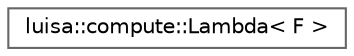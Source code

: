 digraph "类继承关系图"
{
 // LATEX_PDF_SIZE
  bgcolor="transparent";
  edge [fontname=Helvetica,fontsize=10,labelfontname=Helvetica,labelfontsize=10];
  node [fontname=Helvetica,fontsize=10,shape=box,height=0.2,width=0.4];
  rankdir="LR";
  Node0 [id="Node000000",label="luisa::compute::Lambda\< F \>",height=0.2,width=0.4,color="grey40", fillcolor="white", style="filled",URL="$classluisa_1_1compute_1_1_lambda.html",tooltip=" "];
}
